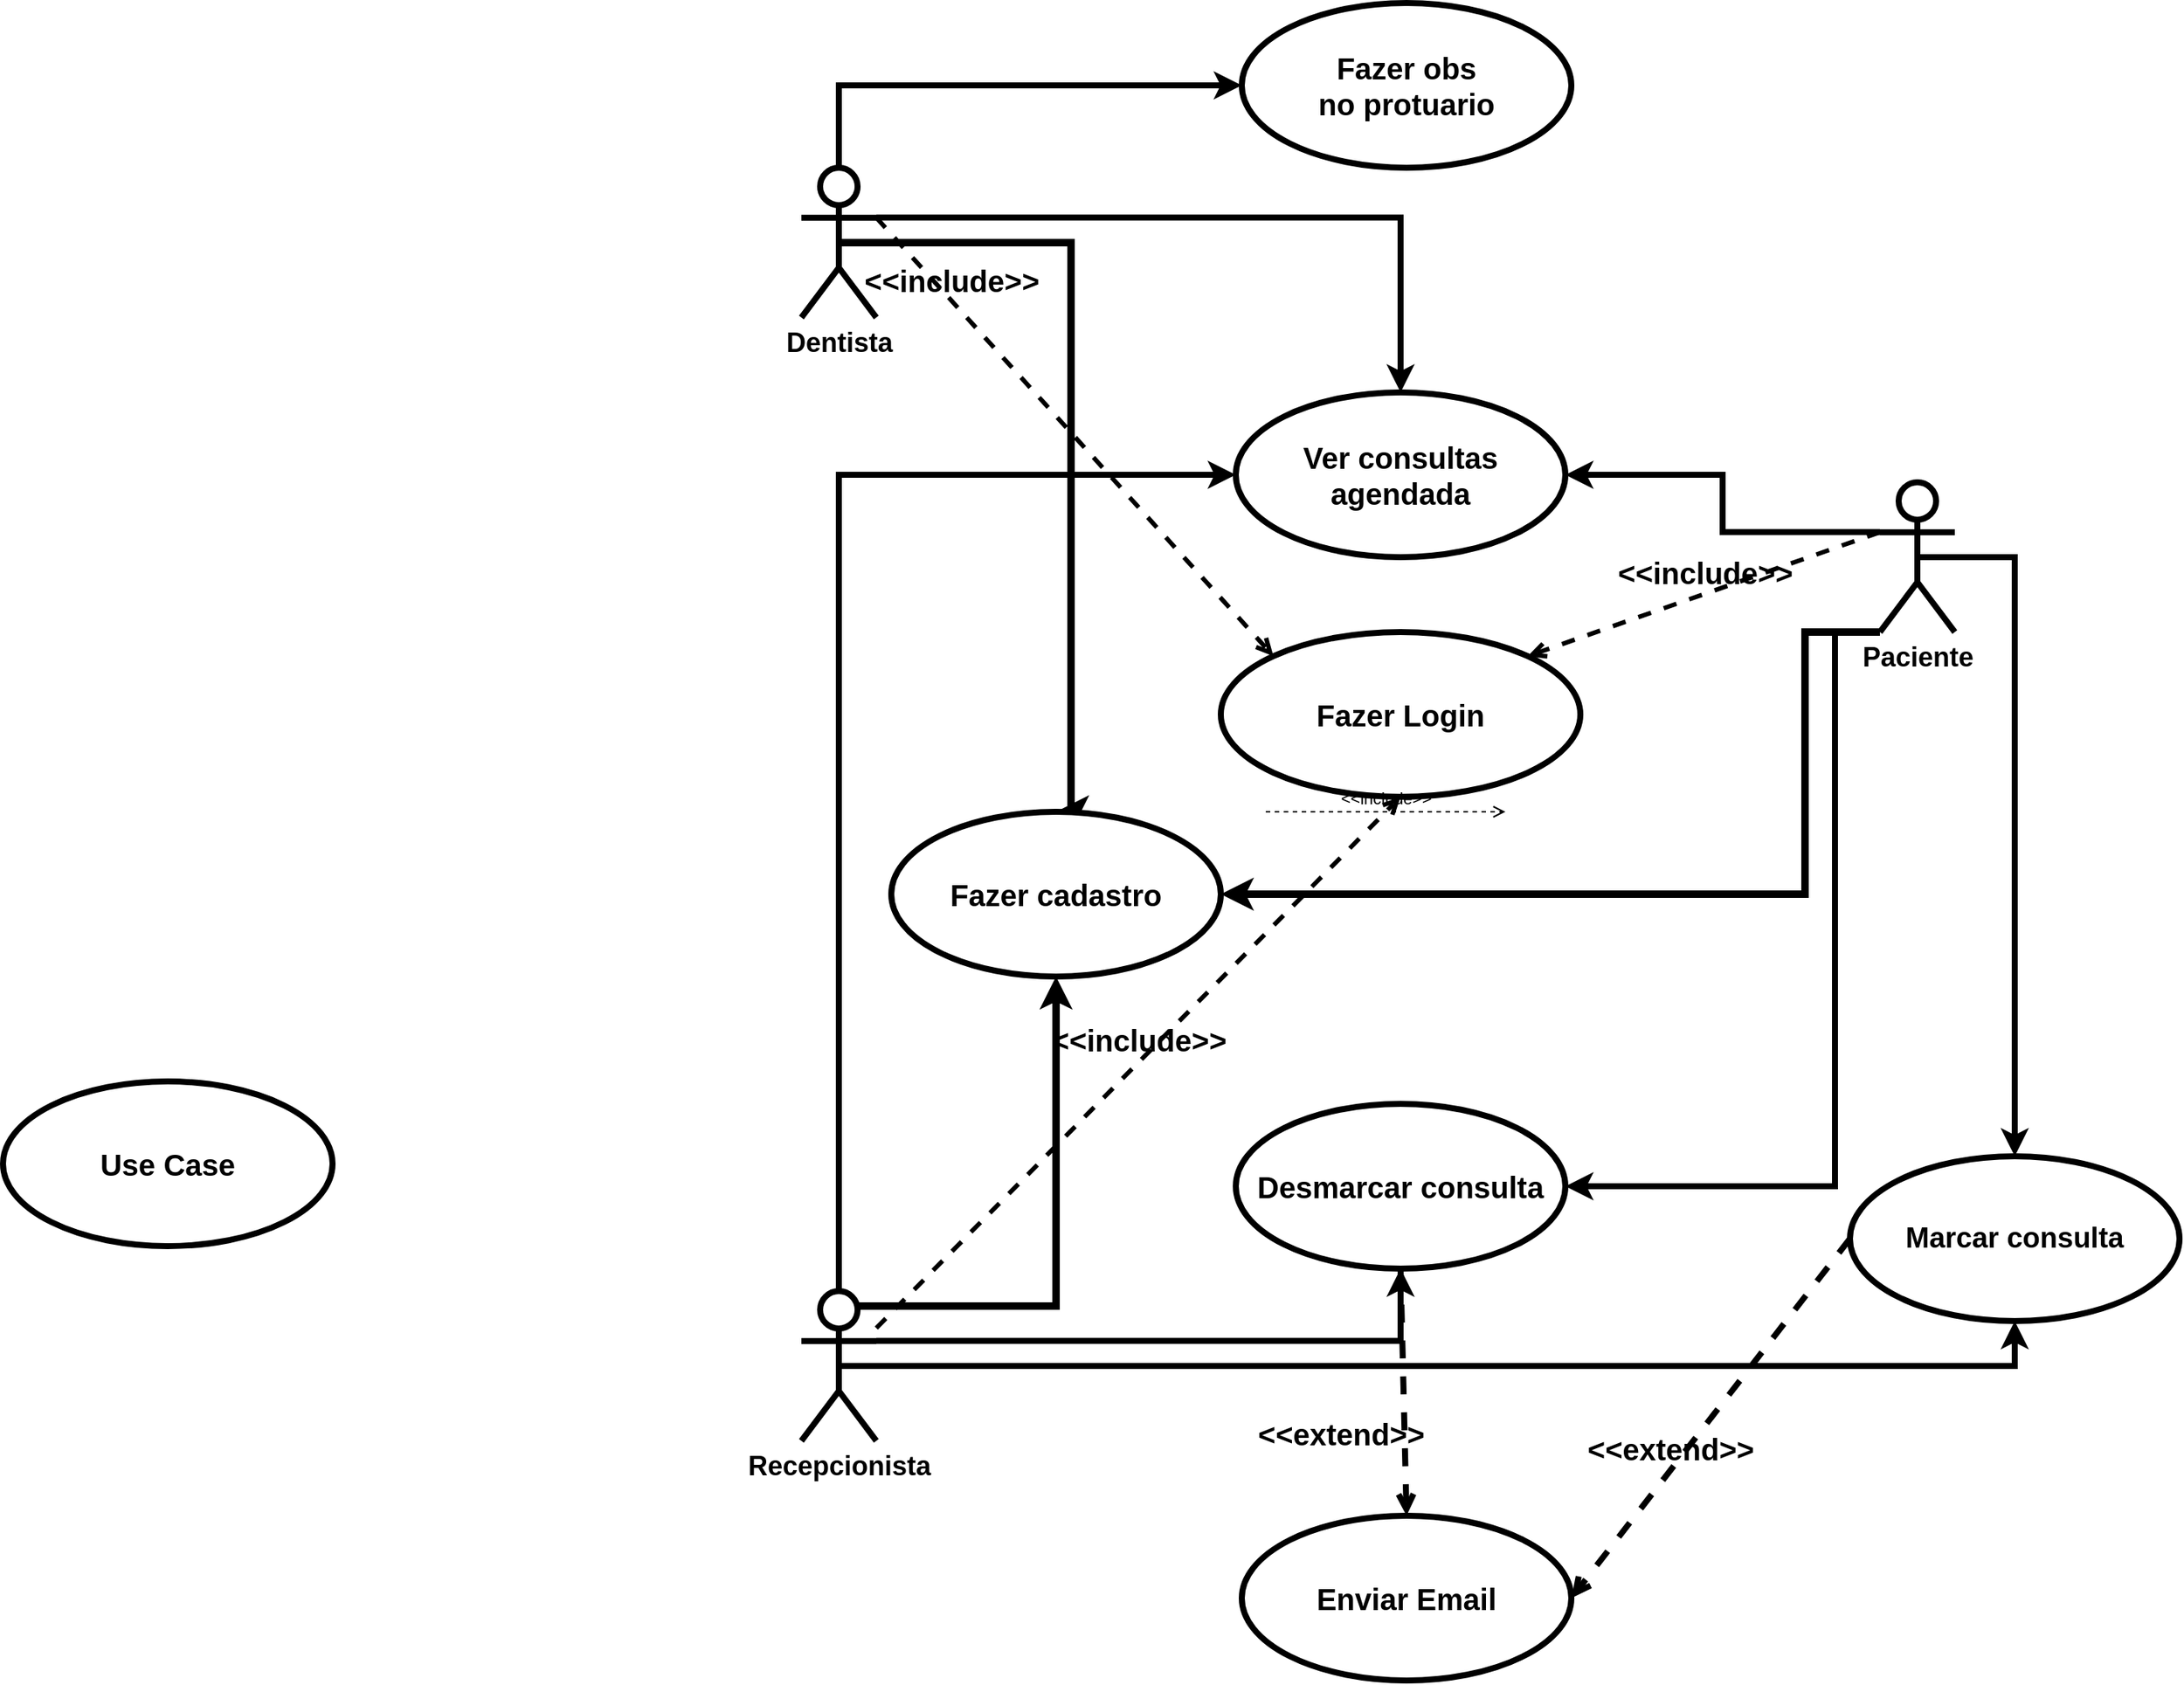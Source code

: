 <mxfile version="22.1.12" type="github">
  <diagram name="Página-1" id="JJkjTEqICG2rsDb8bzh6">
    <mxGraphModel dx="1594" dy="1830" grid="1" gridSize="10" guides="1" tooltips="1" connect="1" arrows="1" fold="1" page="1" pageScale="1" pageWidth="827" pageHeight="1169" math="0" shadow="0">
      <root>
        <mxCell id="0" />
        <mxCell id="1" parent="0" />
        <mxCell id="HD5YnAg8ATrwrJbY9N6s-26" style="edgeStyle=orthogonalEdgeStyle;rounded=0;orthogonalLoop=1;jettySize=auto;html=1;exitX=0.5;exitY=0.5;exitDx=0;exitDy=0;exitPerimeter=0;entryX=0.5;entryY=0;entryDx=0;entryDy=0;spacing=3;strokeWidth=4;" edge="1" parent="1" source="HD5YnAg8ATrwrJbY9N6s-1" target="HD5YnAg8ATrwrJbY9N6s-17">
          <mxGeometry relative="1" as="geometry">
            <Array as="points">
              <mxPoint x="820" y="220" />
            </Array>
          </mxGeometry>
        </mxCell>
        <mxCell id="HD5YnAg8ATrwrJbY9N6s-28" style="edgeStyle=orthogonalEdgeStyle;rounded=0;orthogonalLoop=1;jettySize=auto;html=1;exitX=0;exitY=1;exitDx=0;exitDy=0;exitPerimeter=0;entryX=1;entryY=0.5;entryDx=0;entryDy=0;strokeWidth=4;" edge="1" parent="1" source="HD5YnAg8ATrwrJbY9N6s-1" target="HD5YnAg8ATrwrJbY9N6s-21">
          <mxGeometry relative="1" as="geometry">
            <Array as="points">
              <mxPoint x="700" y="270" />
              <mxPoint x="700" y="640" />
            </Array>
          </mxGeometry>
        </mxCell>
        <mxCell id="HD5YnAg8ATrwrJbY9N6s-29" style="edgeStyle=orthogonalEdgeStyle;rounded=0;orthogonalLoop=1;jettySize=auto;html=1;exitX=0;exitY=0.333;exitDx=0;exitDy=0;exitPerimeter=0;entryX=1;entryY=0.5;entryDx=0;entryDy=0;strokeWidth=4;" edge="1" parent="1" source="HD5YnAg8ATrwrJbY9N6s-1" target="HD5YnAg8ATrwrJbY9N6s-22">
          <mxGeometry relative="1" as="geometry" />
        </mxCell>
        <mxCell id="HD5YnAg8ATrwrJbY9N6s-37" style="edgeStyle=orthogonalEdgeStyle;rounded=0;orthogonalLoop=1;jettySize=auto;html=1;exitX=0;exitY=1;exitDx=0;exitDy=0;exitPerimeter=0;entryX=1;entryY=0.5;entryDx=0;entryDy=0;strokeWidth=5;" edge="1" parent="1" source="HD5YnAg8ATrwrJbY9N6s-1" target="HD5YnAg8ATrwrJbY9N6s-34">
          <mxGeometry relative="1" as="geometry">
            <Array as="points">
              <mxPoint x="680" y="270" />
              <mxPoint x="680" y="445" />
            </Array>
          </mxGeometry>
        </mxCell>
        <mxCell id="HD5YnAg8ATrwrJbY9N6s-1" value="Paciente" style="shape=umlActor;verticalLabelPosition=bottom;verticalAlign=top;html=1;outlineConnect=0;strokeWidth=4;fontSize=18;fontStyle=1" vertex="1" parent="1">
          <mxGeometry x="730" y="170" width="50" height="100" as="geometry" />
        </mxCell>
        <mxCell id="HD5YnAg8ATrwrJbY9N6s-30" style="edgeStyle=orthogonalEdgeStyle;rounded=0;orthogonalLoop=1;jettySize=auto;html=1;exitX=1;exitY=0.333;exitDx=0;exitDy=0;exitPerimeter=0;entryX=0.5;entryY=0;entryDx=0;entryDy=0;strokeWidth=4;" edge="1" parent="1" source="HD5YnAg8ATrwrJbY9N6s-2" target="HD5YnAg8ATrwrJbY9N6s-22">
          <mxGeometry relative="1" as="geometry" />
        </mxCell>
        <mxCell id="HD5YnAg8ATrwrJbY9N6s-33" style="edgeStyle=orthogonalEdgeStyle;rounded=0;orthogonalLoop=1;jettySize=auto;html=1;exitX=0.5;exitY=0;exitDx=0;exitDy=0;exitPerimeter=0;entryX=0;entryY=0.5;entryDx=0;entryDy=0;strokeWidth=4;" edge="1" parent="1" source="HD5YnAg8ATrwrJbY9N6s-2" target="HD5YnAg8ATrwrJbY9N6s-23">
          <mxGeometry relative="1" as="geometry" />
        </mxCell>
        <mxCell id="HD5YnAg8ATrwrJbY9N6s-35" style="edgeStyle=orthogonalEdgeStyle;rounded=0;orthogonalLoop=1;jettySize=auto;html=1;exitX=0.5;exitY=0.5;exitDx=0;exitDy=0;exitPerimeter=0;entryX=0.5;entryY=0;entryDx=0;entryDy=0;strokeWidth=5;" edge="1" parent="1" source="HD5YnAg8ATrwrJbY9N6s-2" target="HD5YnAg8ATrwrJbY9N6s-34">
          <mxGeometry relative="1" as="geometry">
            <Array as="points">
              <mxPoint x="190" y="10" />
              <mxPoint x="190" y="390" />
            </Array>
          </mxGeometry>
        </mxCell>
        <mxCell id="HD5YnAg8ATrwrJbY9N6s-2" value="Dentista" style="shape=umlActor;verticalLabelPosition=bottom;verticalAlign=top;html=1;outlineConnect=0;strokeWidth=4;fontSize=18;fontStyle=1" vertex="1" parent="1">
          <mxGeometry x="10" y="-40" width="50" height="100" as="geometry" />
        </mxCell>
        <mxCell id="HD5YnAg8ATrwrJbY9N6s-19" style="edgeStyle=orthogonalEdgeStyle;rounded=0;orthogonalLoop=1;jettySize=auto;html=1;exitX=0.5;exitY=0.5;exitDx=0;exitDy=0;exitPerimeter=0;entryX=0.5;entryY=1;entryDx=0;entryDy=0;spacing=3;strokeWidth=4;" edge="1" parent="1" source="HD5YnAg8ATrwrJbY9N6s-3" target="HD5YnAg8ATrwrJbY9N6s-17">
          <mxGeometry relative="1" as="geometry" />
        </mxCell>
        <mxCell id="HD5YnAg8ATrwrJbY9N6s-27" style="edgeStyle=orthogonalEdgeStyle;rounded=0;orthogonalLoop=1;jettySize=auto;html=1;exitX=1;exitY=0.333;exitDx=0;exitDy=0;exitPerimeter=0;entryX=0.5;entryY=1;entryDx=0;entryDy=0;strokeWidth=4;" edge="1" parent="1" source="HD5YnAg8ATrwrJbY9N6s-3" target="HD5YnAg8ATrwrJbY9N6s-21">
          <mxGeometry relative="1" as="geometry" />
        </mxCell>
        <mxCell id="HD5YnAg8ATrwrJbY9N6s-31" style="edgeStyle=orthogonalEdgeStyle;rounded=0;orthogonalLoop=1;jettySize=auto;html=1;exitX=0.5;exitY=0;exitDx=0;exitDy=0;exitPerimeter=0;entryX=0;entryY=0.5;entryDx=0;entryDy=0;strokeWidth=4;" edge="1" parent="1" source="HD5YnAg8ATrwrJbY9N6s-3" target="HD5YnAg8ATrwrJbY9N6s-22">
          <mxGeometry relative="1" as="geometry" />
        </mxCell>
        <mxCell id="HD5YnAg8ATrwrJbY9N6s-36" style="edgeStyle=orthogonalEdgeStyle;rounded=0;orthogonalLoop=1;jettySize=auto;html=1;exitX=0.75;exitY=0.1;exitDx=0;exitDy=0;exitPerimeter=0;entryX=0.5;entryY=1;entryDx=0;entryDy=0;strokeWidth=5;" edge="1" parent="1" source="HD5YnAg8ATrwrJbY9N6s-3" target="HD5YnAg8ATrwrJbY9N6s-34">
          <mxGeometry relative="1" as="geometry" />
        </mxCell>
        <mxCell id="HD5YnAg8ATrwrJbY9N6s-3" value="Recepcionista" style="shape=umlActor;verticalLabelPosition=bottom;verticalAlign=top;html=1;outlineConnect=0;strokeWidth=4;fontSize=18;fontStyle=1" vertex="1" parent="1">
          <mxGeometry x="10" y="710" width="50" height="100" as="geometry" />
        </mxCell>
        <mxCell id="HD5YnAg8ATrwrJbY9N6s-5" value="&lt;font style=&quot;font-size: 20px;&quot;&gt;Fazer Login&lt;/font&gt;" style="ellipse;whiteSpace=wrap;html=1;strokeWidth=4;fontSize=20;fontStyle=1" vertex="1" parent="1">
          <mxGeometry x="290" y="270" width="240" height="110" as="geometry" />
        </mxCell>
        <mxCell id="HD5YnAg8ATrwrJbY9N6s-12" value="&amp;lt;&amp;lt;include&amp;gt;&amp;gt;" style="html=1;verticalAlign=bottom;labelBackgroundColor=none;endArrow=open;endFill=0;dashed=1;rounded=0;" edge="1" parent="1">
          <mxGeometry width="160" relative="1" as="geometry">
            <mxPoint x="320" y="390" as="sourcePoint" />
            <mxPoint x="480" y="390" as="targetPoint" />
          </mxGeometry>
        </mxCell>
        <mxCell id="HD5YnAg8ATrwrJbY9N6s-13" value="&lt;font style=&quot;font-size: 20px;&quot;&gt;&amp;lt;&amp;lt;include&amp;gt;&amp;gt;&lt;/font&gt;" style="html=1;verticalAlign=bottom;labelBackgroundColor=none;endArrow=open;endFill=0;dashed=1;rounded=0;entryX=0.5;entryY=1;entryDx=0;entryDy=0;strokeWidth=3;fontSize=20;fontStyle=1" edge="1" parent="1" source="HD5YnAg8ATrwrJbY9N6s-3" target="HD5YnAg8ATrwrJbY9N6s-5">
          <mxGeometry width="160" relative="1" as="geometry">
            <mxPoint x="70" y="510" as="sourcePoint" />
            <mxPoint x="230" y="510" as="targetPoint" />
          </mxGeometry>
        </mxCell>
        <mxCell id="HD5YnAg8ATrwrJbY9N6s-14" value="&lt;font style=&quot;font-size: 20px;&quot;&gt;&amp;lt;&amp;lt;include&amp;gt;&amp;gt;&lt;/font&gt;" style="html=1;verticalAlign=bottom;labelBackgroundColor=none;endArrow=open;endFill=0;dashed=1;rounded=0;entryX=0;entryY=0;entryDx=0;entryDy=0;exitX=1;exitY=0.333;exitDx=0;exitDy=0;exitPerimeter=0;strokeWidth=3;fontSize=20;fontStyle=1" edge="1" parent="1" source="HD5YnAg8ATrwrJbY9N6s-2" target="HD5YnAg8ATrwrJbY9N6s-5">
          <mxGeometry x="-0.617" y="-1" width="160" relative="1" as="geometry">
            <mxPoint x="120" y="195" as="sourcePoint" />
            <mxPoint x="450" y="120" as="targetPoint" />
            <mxPoint as="offset" />
          </mxGeometry>
        </mxCell>
        <mxCell id="HD5YnAg8ATrwrJbY9N6s-15" value="&lt;font style=&quot;font-size: 20px;&quot;&gt;&amp;lt;&amp;lt;include&amp;gt;&amp;gt;&lt;/font&gt;" style="html=1;verticalAlign=bottom;labelBackgroundColor=none;endArrow=open;endFill=0;dashed=1;rounded=0;entryX=1;entryY=0;entryDx=0;entryDy=0;exitX=0;exitY=0.333;exitDx=0;exitDy=0;exitPerimeter=0;strokeWidth=3;fontSize=20;fontStyle=1" edge="1" parent="1" source="HD5YnAg8ATrwrJbY9N6s-1" target="HD5YnAg8ATrwrJbY9N6s-5">
          <mxGeometry width="160" relative="1" as="geometry">
            <mxPoint x="370" y="40" as="sourcePoint" />
            <mxPoint x="648" y="335" as="targetPoint" />
          </mxGeometry>
        </mxCell>
        <mxCell id="HD5YnAg8ATrwrJbY9N6s-17" value="&lt;font style=&quot;font-size: 19px;&quot;&gt;&lt;b&gt;Marcar consulta&lt;/b&gt;&lt;/font&gt;" style="ellipse;whiteSpace=wrap;html=1;strokeWidth=4;" vertex="1" parent="1">
          <mxGeometry x="710" y="620" width="220" height="110" as="geometry" />
        </mxCell>
        <mxCell id="HD5YnAg8ATrwrJbY9N6s-21" value="&lt;font style=&quot;font-size: 20px;&quot;&gt;Desmarcar consulta&lt;br style=&quot;font-size: 20px;&quot;&gt;&lt;/font&gt;" style="ellipse;whiteSpace=wrap;html=1;strokeWidth=4;fontSize=20;fontStyle=1" vertex="1" parent="1">
          <mxGeometry x="300" y="585" width="220" height="110" as="geometry" />
        </mxCell>
        <mxCell id="HD5YnAg8ATrwrJbY9N6s-22" value="&lt;font style=&quot;font-size: 20px;&quot;&gt;Ver consultas agendada&lt;br style=&quot;font-size: 20px;&quot;&gt;&lt;/font&gt;" style="ellipse;whiteSpace=wrap;html=1;strokeWidth=4;fontSize=20;fontStyle=1" vertex="1" parent="1">
          <mxGeometry x="300" y="110" width="220" height="110" as="geometry" />
        </mxCell>
        <mxCell id="HD5YnAg8ATrwrJbY9N6s-23" value="&lt;font style=&quot;font-size: 20px;&quot;&gt;Fazer obs &lt;br&gt;no protuario&lt;br style=&quot;font-size: 20px;&quot;&gt;&lt;/font&gt;" style="ellipse;whiteSpace=wrap;html=1;strokeWidth=4;fontSize=20;fontStyle=1" vertex="1" parent="1">
          <mxGeometry x="304" y="-150" width="220" height="110" as="geometry" />
        </mxCell>
        <mxCell id="HD5YnAg8ATrwrJbY9N6s-24" value="&lt;font style=&quot;font-size: 20px;&quot;&gt;Use Case&lt;br style=&quot;font-size: 20px;&quot;&gt;&lt;/font&gt;" style="ellipse;whiteSpace=wrap;html=1;strokeWidth=4;fontSize=20;fontStyle=1" vertex="1" parent="1">
          <mxGeometry x="-523" y="570" width="220" height="110" as="geometry" />
        </mxCell>
        <mxCell id="HD5YnAg8ATrwrJbY9N6s-34" value="&lt;font style=&quot;font-size: 20px;&quot;&gt;Fazer cadastro&lt;br style=&quot;font-size: 20px;&quot;&gt;&lt;/font&gt;" style="ellipse;whiteSpace=wrap;html=1;strokeWidth=4;fontSize=20;fontStyle=1" vertex="1" parent="1">
          <mxGeometry x="70" y="390" width="220" height="110" as="geometry" />
        </mxCell>
        <mxCell id="HD5YnAg8ATrwrJbY9N6s-39" value="&lt;font style=&quot;font-size: 20px;&quot;&gt;Enviar Email&lt;br style=&quot;font-size: 20px;&quot;&gt;&lt;/font&gt;" style="ellipse;whiteSpace=wrap;html=1;strokeWidth=4;fontSize=20;fontStyle=1" vertex="1" parent="1">
          <mxGeometry x="304" y="860" width="220" height="110" as="geometry" />
        </mxCell>
        <mxCell id="HD5YnAg8ATrwrJbY9N6s-40" value="&lt;font style=&quot;font-size: 20px;&quot;&gt;&amp;lt;&amp;lt;extend&amp;gt;&amp;gt;&lt;/font&gt;" style="html=1;verticalAlign=bottom;labelBackgroundColor=none;endArrow=open;endFill=0;dashed=1;rounded=0;strokeWidth=4;exitX=0;exitY=0.5;exitDx=0;exitDy=0;entryX=1;entryY=0.5;entryDx=0;entryDy=0;fontStyle=1" edge="1" parent="1" source="HD5YnAg8ATrwrJbY9N6s-17" target="HD5YnAg8ATrwrJbY9N6s-39">
          <mxGeometry x="0.291" width="160" relative="1" as="geometry">
            <mxPoint x="580" y="860" as="sourcePoint" />
            <mxPoint x="740" y="860" as="targetPoint" />
            <mxPoint as="offset" />
          </mxGeometry>
        </mxCell>
        <mxCell id="HD5YnAg8ATrwrJbY9N6s-41" value="&amp;lt;&amp;lt;extend&amp;gt;&amp;gt;" style="html=1;verticalAlign=bottom;labelBackgroundColor=none;endArrow=open;endFill=0;dashed=1;rounded=0;fontSize=20;strokeWidth=4;exitX=0.5;exitY=1;exitDx=0;exitDy=0;entryX=0.5;entryY=0;entryDx=0;entryDy=0;fontStyle=1" edge="1" parent="1" source="HD5YnAg8ATrwrJbY9N6s-21" target="HD5YnAg8ATrwrJbY9N6s-39">
          <mxGeometry x="0.502" y="-43" width="160" relative="1" as="geometry">
            <mxPoint x="30" y="940" as="sourcePoint" />
            <mxPoint x="190" y="940" as="targetPoint" />
            <mxPoint as="offset" />
          </mxGeometry>
        </mxCell>
      </root>
    </mxGraphModel>
  </diagram>
</mxfile>
